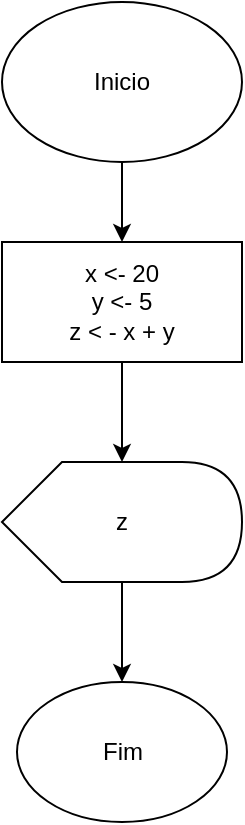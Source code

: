 <mxfile version="24.7.6">
  <diagram name="Página-1" id="CpzzdcXkVdEAqgGtS11j">
    <mxGraphModel dx="1434" dy="746" grid="1" gridSize="10" guides="1" tooltips="1" connect="1" arrows="1" fold="1" page="1" pageScale="1" pageWidth="827" pageHeight="1169" math="0" shadow="0">
      <root>
        <mxCell id="0" />
        <mxCell id="1" parent="0" />
        <mxCell id="hg1lhqMoHbv1mb3yhYTq-7" style="edgeStyle=orthogonalEdgeStyle;rounded=0;orthogonalLoop=1;jettySize=auto;html=1;entryX=0.5;entryY=0;entryDx=0;entryDy=0;" edge="1" parent="1" source="hg1lhqMoHbv1mb3yhYTq-1" target="hg1lhqMoHbv1mb3yhYTq-3">
          <mxGeometry relative="1" as="geometry" />
        </mxCell>
        <mxCell id="hg1lhqMoHbv1mb3yhYTq-1" value="Inicio" style="ellipse;whiteSpace=wrap;html=1;" vertex="1" parent="1">
          <mxGeometry x="320" y="130" width="120" height="80" as="geometry" />
        </mxCell>
        <mxCell id="hg1lhqMoHbv1mb3yhYTq-2" value="Fim" style="ellipse;whiteSpace=wrap;html=1;" vertex="1" parent="1">
          <mxGeometry x="327.5" y="470" width="105" height="70" as="geometry" />
        </mxCell>
        <mxCell id="hg1lhqMoHbv1mb3yhYTq-3" value="x &amp;lt;- 20&lt;div&gt;y &amp;lt;- 5&lt;/div&gt;&lt;div&gt;z &amp;lt; - x + y&lt;/div&gt;" style="rounded=0;whiteSpace=wrap;html=1;" vertex="1" parent="1">
          <mxGeometry x="320" y="250" width="120" height="60" as="geometry" />
        </mxCell>
        <mxCell id="hg1lhqMoHbv1mb3yhYTq-9" style="edgeStyle=orthogonalEdgeStyle;rounded=0;orthogonalLoop=1;jettySize=auto;html=1;entryX=0.5;entryY=0;entryDx=0;entryDy=0;" edge="1" parent="1" source="hg1lhqMoHbv1mb3yhYTq-6" target="hg1lhqMoHbv1mb3yhYTq-2">
          <mxGeometry relative="1" as="geometry" />
        </mxCell>
        <mxCell id="hg1lhqMoHbv1mb3yhYTq-6" value="z" style="shape=display;whiteSpace=wrap;html=1;" vertex="1" parent="1">
          <mxGeometry x="320" y="360" width="120" height="60" as="geometry" />
        </mxCell>
        <mxCell id="hg1lhqMoHbv1mb3yhYTq-8" style="edgeStyle=orthogonalEdgeStyle;rounded=0;orthogonalLoop=1;jettySize=auto;html=1;entryX=0;entryY=0;entryDx=60;entryDy=0;entryPerimeter=0;" edge="1" parent="1" source="hg1lhqMoHbv1mb3yhYTq-3" target="hg1lhqMoHbv1mb3yhYTq-6">
          <mxGeometry relative="1" as="geometry" />
        </mxCell>
      </root>
    </mxGraphModel>
  </diagram>
</mxfile>
